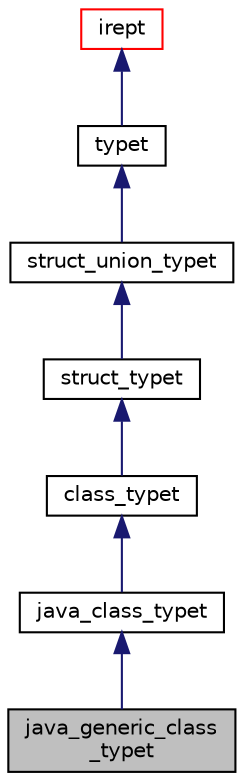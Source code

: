 digraph "java_generic_class_typet"
{
 // LATEX_PDF_SIZE
  bgcolor="transparent";
  edge [fontname="Helvetica",fontsize="10",labelfontname="Helvetica",labelfontsize="10"];
  node [fontname="Helvetica",fontsize="10",shape=record];
  Node1 [label="java_generic_class\l_typet",height=0.2,width=0.4,color="black", fillcolor="grey75", style="filled", fontcolor="black",tooltip="Class to hold a class with generics, extends the java class type with a vector of java generic type p..."];
  Node2 -> Node1 [dir="back",color="midnightblue",fontsize="10",style="solid",fontname="Helvetica"];
  Node2 [label="java_class_typet",height=0.2,width=0.4,color="black",URL="$classjava__class__typet.html",tooltip=" "];
  Node3 -> Node2 [dir="back",color="midnightblue",fontsize="10",style="solid",fontname="Helvetica"];
  Node3 [label="class_typet",height=0.2,width=0.4,color="black",URL="$classclass__typet.html",tooltip="Class type."];
  Node4 -> Node3 [dir="back",color="midnightblue",fontsize="10",style="solid",fontname="Helvetica"];
  Node4 [label="struct_typet",height=0.2,width=0.4,color="black",URL="$classstruct__typet.html",tooltip="Structure type, corresponds to C style structs."];
  Node5 -> Node4 [dir="back",color="midnightblue",fontsize="10",style="solid",fontname="Helvetica"];
  Node5 [label="struct_union_typet",height=0.2,width=0.4,color="black",URL="$classstruct__union__typet.html",tooltip="Base type for structs and unions."];
  Node6 -> Node5 [dir="back",color="midnightblue",fontsize="10",style="solid",fontname="Helvetica"];
  Node6 [label="typet",height=0.2,width=0.4,color="black",URL="$classtypet.html",tooltip="The type of an expression, extends irept."];
  Node7 -> Node6 [dir="back",color="midnightblue",fontsize="10",style="solid",fontname="Helvetica"];
  Node7 [label="irept",height=0.2,width=0.4,color="red",URL="$classirept.html",tooltip="There are a large number of kinds of tree structured or tree-like data in CPROVER."];
}

